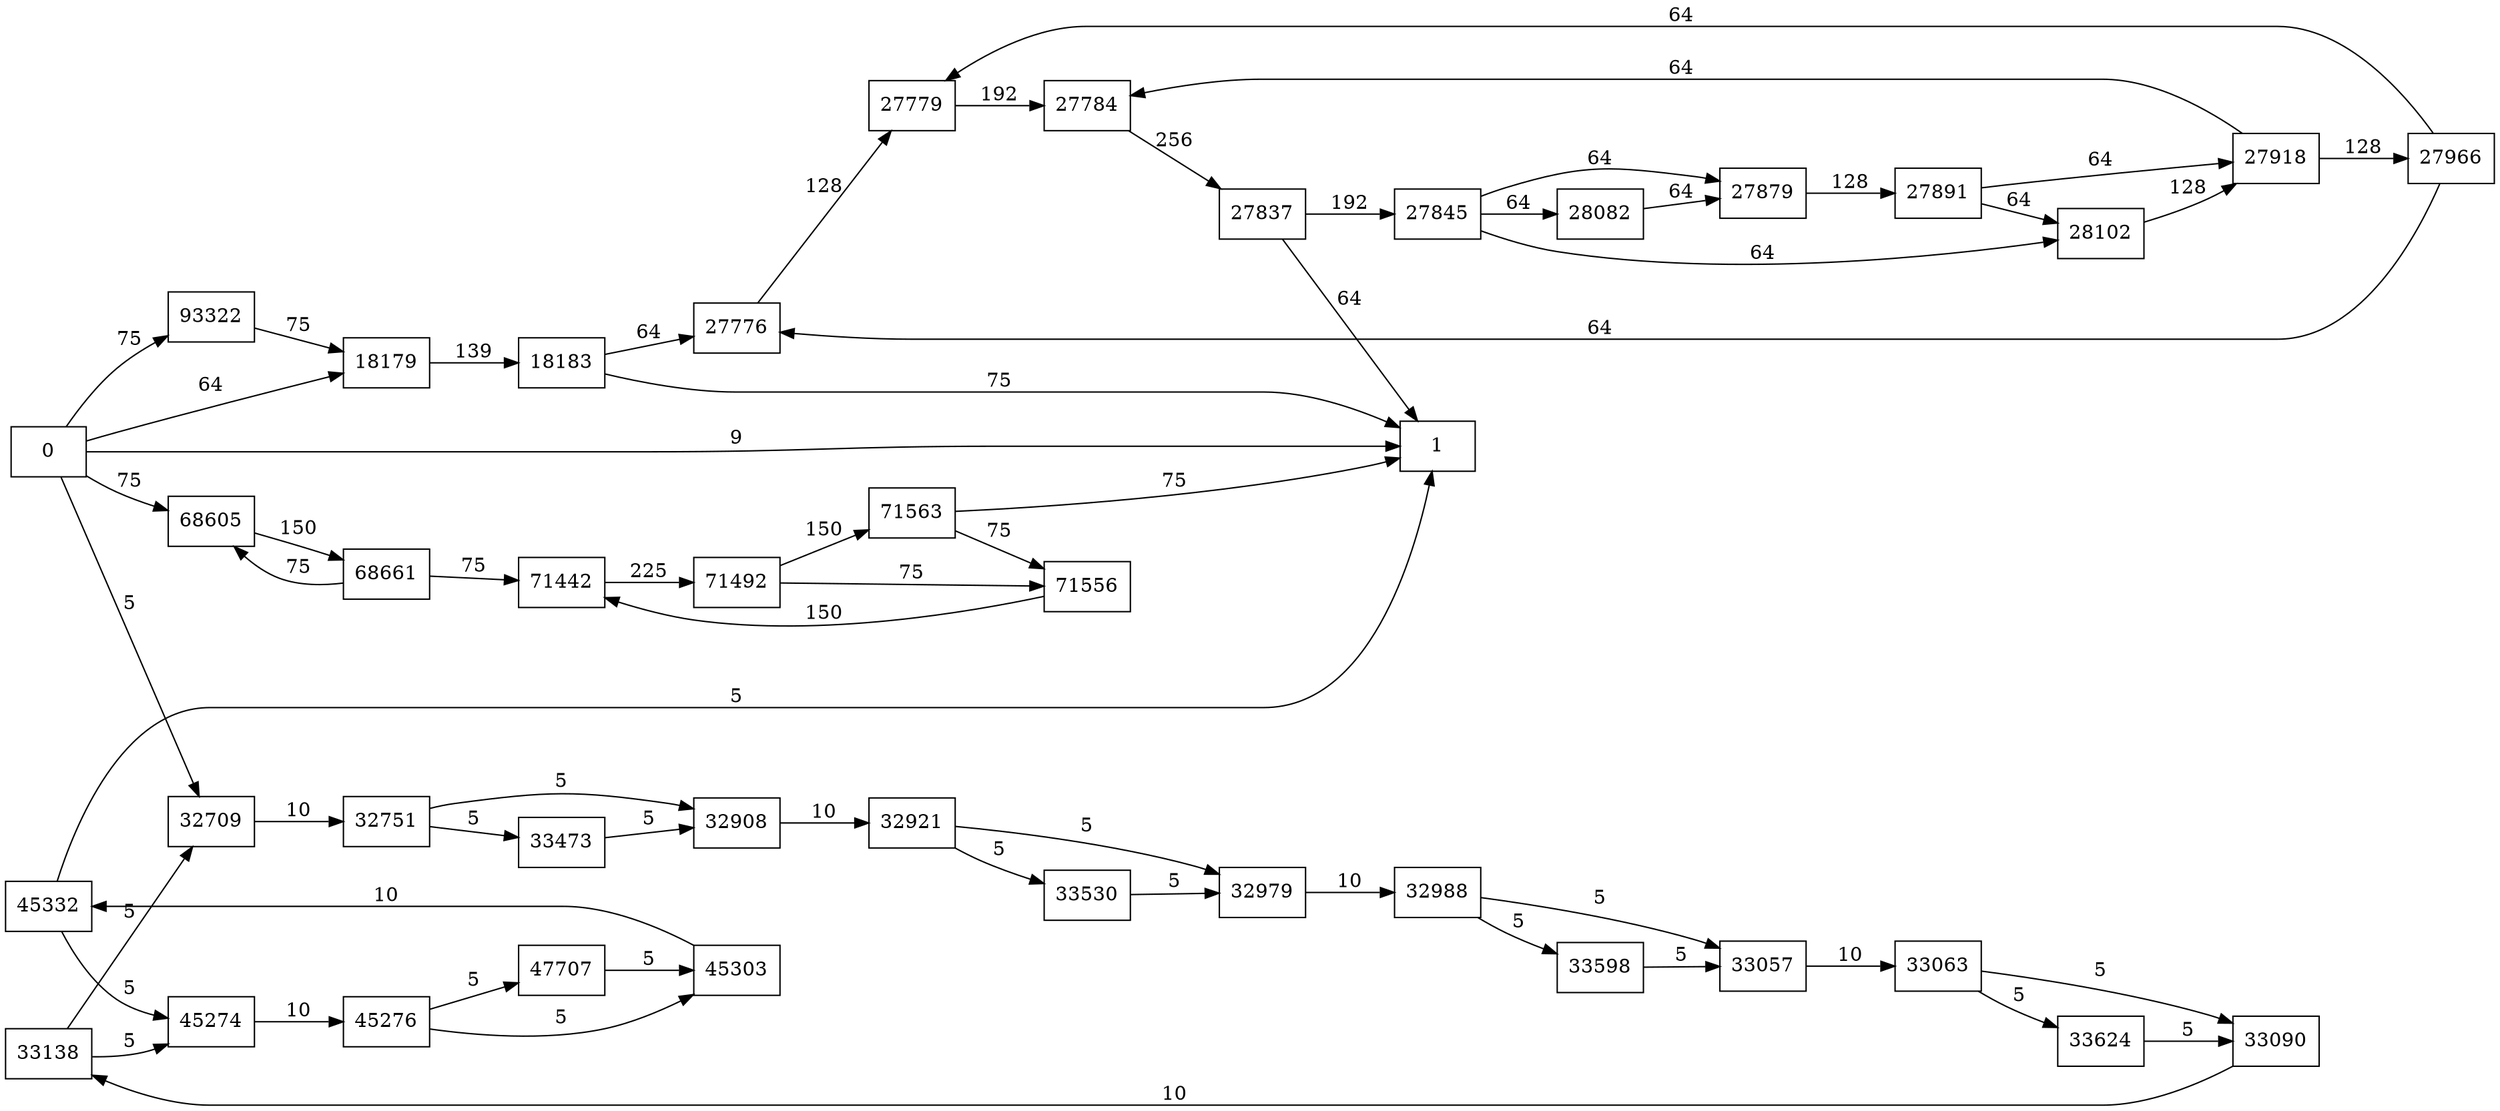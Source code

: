 digraph {
	graph [rankdir=LR]
	node [shape=rectangle]
	18179 -> 18183 [label=139]
	18183 -> 27776 [label=64]
	18183 -> 1 [label=75]
	27776 -> 27779 [label=128]
	27779 -> 27784 [label=192]
	27784 -> 27837 [label=256]
	27837 -> 27845 [label=192]
	27837 -> 1 [label=64]
	27845 -> 27879 [label=64]
	27845 -> 28082 [label=64]
	27845 -> 28102 [label=64]
	27879 -> 27891 [label=128]
	27891 -> 27918 [label=64]
	27891 -> 28102 [label=64]
	27918 -> 27966 [label=128]
	27918 -> 27784 [label=64]
	27966 -> 27776 [label=64]
	27966 -> 27779 [label=64]
	28082 -> 27879 [label=64]
	28102 -> 27918 [label=128]
	32709 -> 32751 [label=10]
	32751 -> 32908 [label=5]
	32751 -> 33473 [label=5]
	32908 -> 32921 [label=10]
	32921 -> 32979 [label=5]
	32921 -> 33530 [label=5]
	32979 -> 32988 [label=10]
	32988 -> 33057 [label=5]
	32988 -> 33598 [label=5]
	33057 -> 33063 [label=10]
	33063 -> 33090 [label=5]
	33063 -> 33624 [label=5]
	33090 -> 33138 [label=10]
	33138 -> 32709 [label=5]
	33138 -> 45274 [label=5]
	33473 -> 32908 [label=5]
	33530 -> 32979 [label=5]
	33598 -> 33057 [label=5]
	33624 -> 33090 [label=5]
	45274 -> 45276 [label=10]
	45276 -> 45303 [label=5]
	45276 -> 47707 [label=5]
	45303 -> 45332 [label=10]
	45332 -> 45274 [label=5]
	45332 -> 1 [label=5]
	47707 -> 45303 [label=5]
	68605 -> 68661 [label=150]
	68661 -> 68605 [label=75]
	68661 -> 71442 [label=75]
	71442 -> 71492 [label=225]
	71492 -> 71556 [label=75]
	71492 -> 71563 [label=150]
	71556 -> 71442 [label=150]
	71563 -> 71556 [label=75]
	71563 -> 1 [label=75]
	93322 -> 18179 [label=75]
	0 -> 18179 [label=64]
	0 -> 32709 [label=5]
	0 -> 68605 [label=75]
	0 -> 93322 [label=75]
	0 -> 1 [label=9]
}
